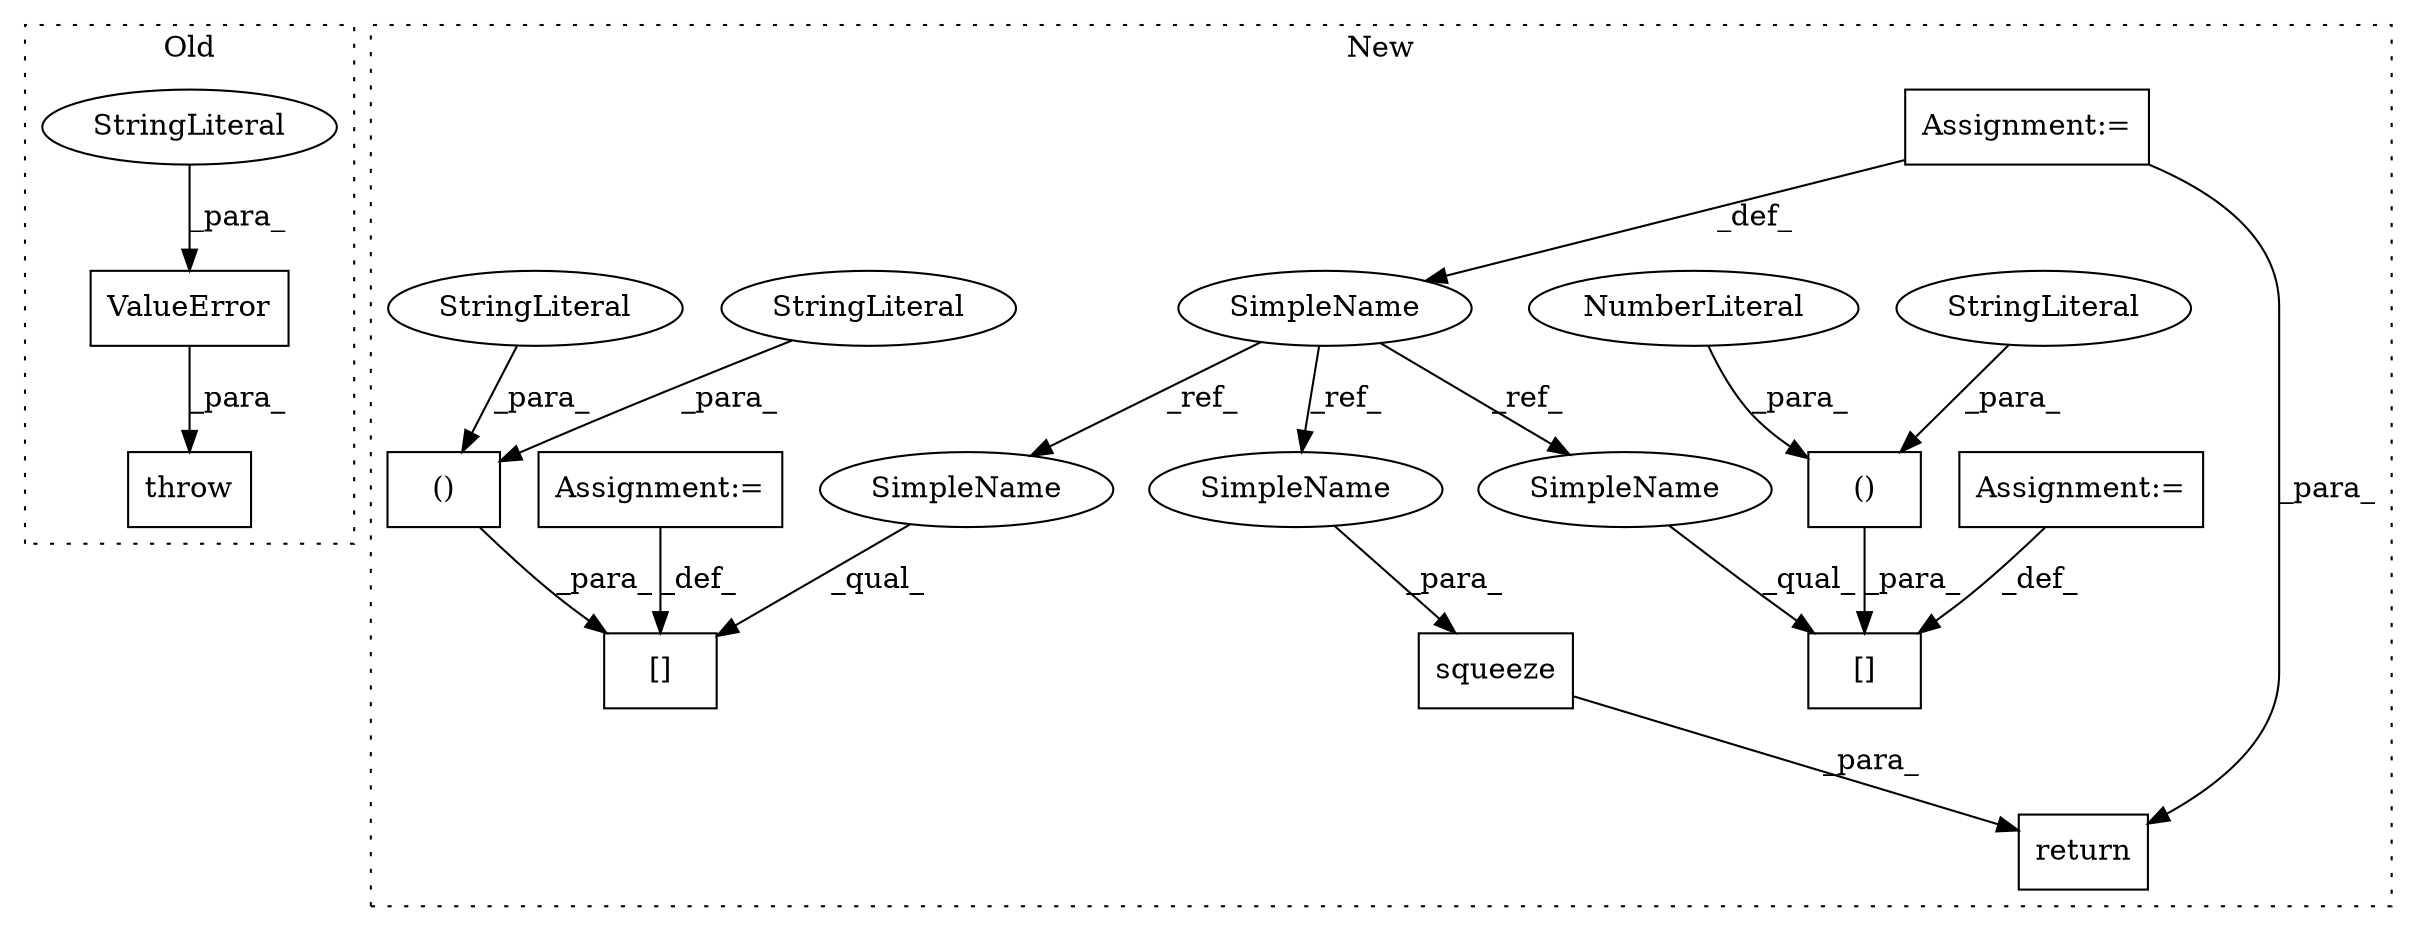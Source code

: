 digraph G {
subgraph cluster0 {
1 [label="ValueError" a="32" s="1156,1190" l="11,1" shape="box"];
4 [label="throw" a="53" s="1150" l="6" shape="box"];
6 [label="StringLiteral" a="45" s="1167" l="23" shape="ellipse"];
label = "Old";
style="dotted";
}
subgraph cluster1 {
2 [label="squeeze" a="32" s="1668,1678" l="8,1" shape="box"];
3 [label="Assignment:=" a="7" s="1299" l="1" shape="box"];
5 [label="[]" a="2" s="1357,1443" l="8,2" shape="box"];
7 [label="return" a="41" s="1655" l="7" shape="box"];
8 [label="[]" a="2" s="1520,1589" l="8,2" shape="box"];
9 [label="()" a="106" s="1365" l="78" shape="box"];
10 [label="SimpleName" a="42" s="1297" l="2" shape="ellipse"];
11 [label="()" a="106" s="1528" l="61" shape="box"];
12 [label="StringLiteral" a="45" s="1573" l="16" shape="ellipse"];
13 [label="StringLiteral" a="45" s="1365" l="18" shape="ellipse"];
14 [label="Assignment:=" a="7" s="1591" l="1" shape="box"];
15 [label="Assignment:=" a="7" s="1445" l="1" shape="box"];
16 [label="NumberLiteral" a="34" s="1528" l="1" shape="ellipse"];
17 [label="StringLiteral" a="45" s="1427" l="16" shape="ellipse"];
18 [label="SimpleName" a="42" s="1676" l="2" shape="ellipse"];
19 [label="SimpleName" a="42" s="1357" l="2" shape="ellipse"];
20 [label="SimpleName" a="42" s="1520" l="2" shape="ellipse"];
label = "New";
style="dotted";
}
1 -> 4 [label="_para_"];
2 -> 7 [label="_para_"];
3 -> 10 [label="_def_"];
3 -> 7 [label="_para_"];
6 -> 1 [label="_para_"];
9 -> 5 [label="_para_"];
10 -> 18 [label="_ref_"];
10 -> 19 [label="_ref_"];
10 -> 20 [label="_ref_"];
11 -> 8 [label="_para_"];
12 -> 11 [label="_para_"];
13 -> 9 [label="_para_"];
14 -> 8 [label="_def_"];
15 -> 5 [label="_def_"];
16 -> 11 [label="_para_"];
17 -> 9 [label="_para_"];
18 -> 2 [label="_para_"];
19 -> 5 [label="_qual_"];
20 -> 8 [label="_qual_"];
}